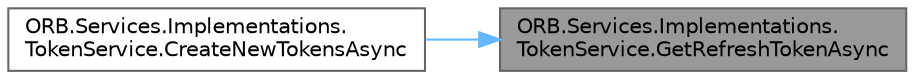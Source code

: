 digraph "ORB.Services.Implementations.TokenService.GetRefreshTokenAsync"
{
 // INTERACTIVE_SVG=YES
 // LATEX_PDF_SIZE
  bgcolor="transparent";
  edge [fontname=Helvetica,fontsize=10,labelfontname=Helvetica,labelfontsize=10];
  node [fontname=Helvetica,fontsize=10,shape=box,height=0.2,width=0.4];
  rankdir="RL";
  Node1 [id="Node000001",label="ORB.Services.Implementations.\lTokenService.GetRefreshTokenAsync",height=0.2,width=0.4,color="gray40", fillcolor="grey60", style="filled", fontcolor="black",tooltip=" "];
  Node1 -> Node2 [id="edge1_Node000001_Node000002",dir="back",color="steelblue1",style="solid",tooltip=" "];
  Node2 [id="Node000002",label="ORB.Services.Implementations.\lTokenService.CreateNewTokensAsync",height=0.2,width=0.4,color="grey40", fillcolor="white", style="filled",URL="$class_o_r_b_1_1_services_1_1_implementations_1_1_token_service.html#a049c94e4868627a4bd27a49ab2eb776f",tooltip="Create a new token from expired one.The new tokens."];
}
